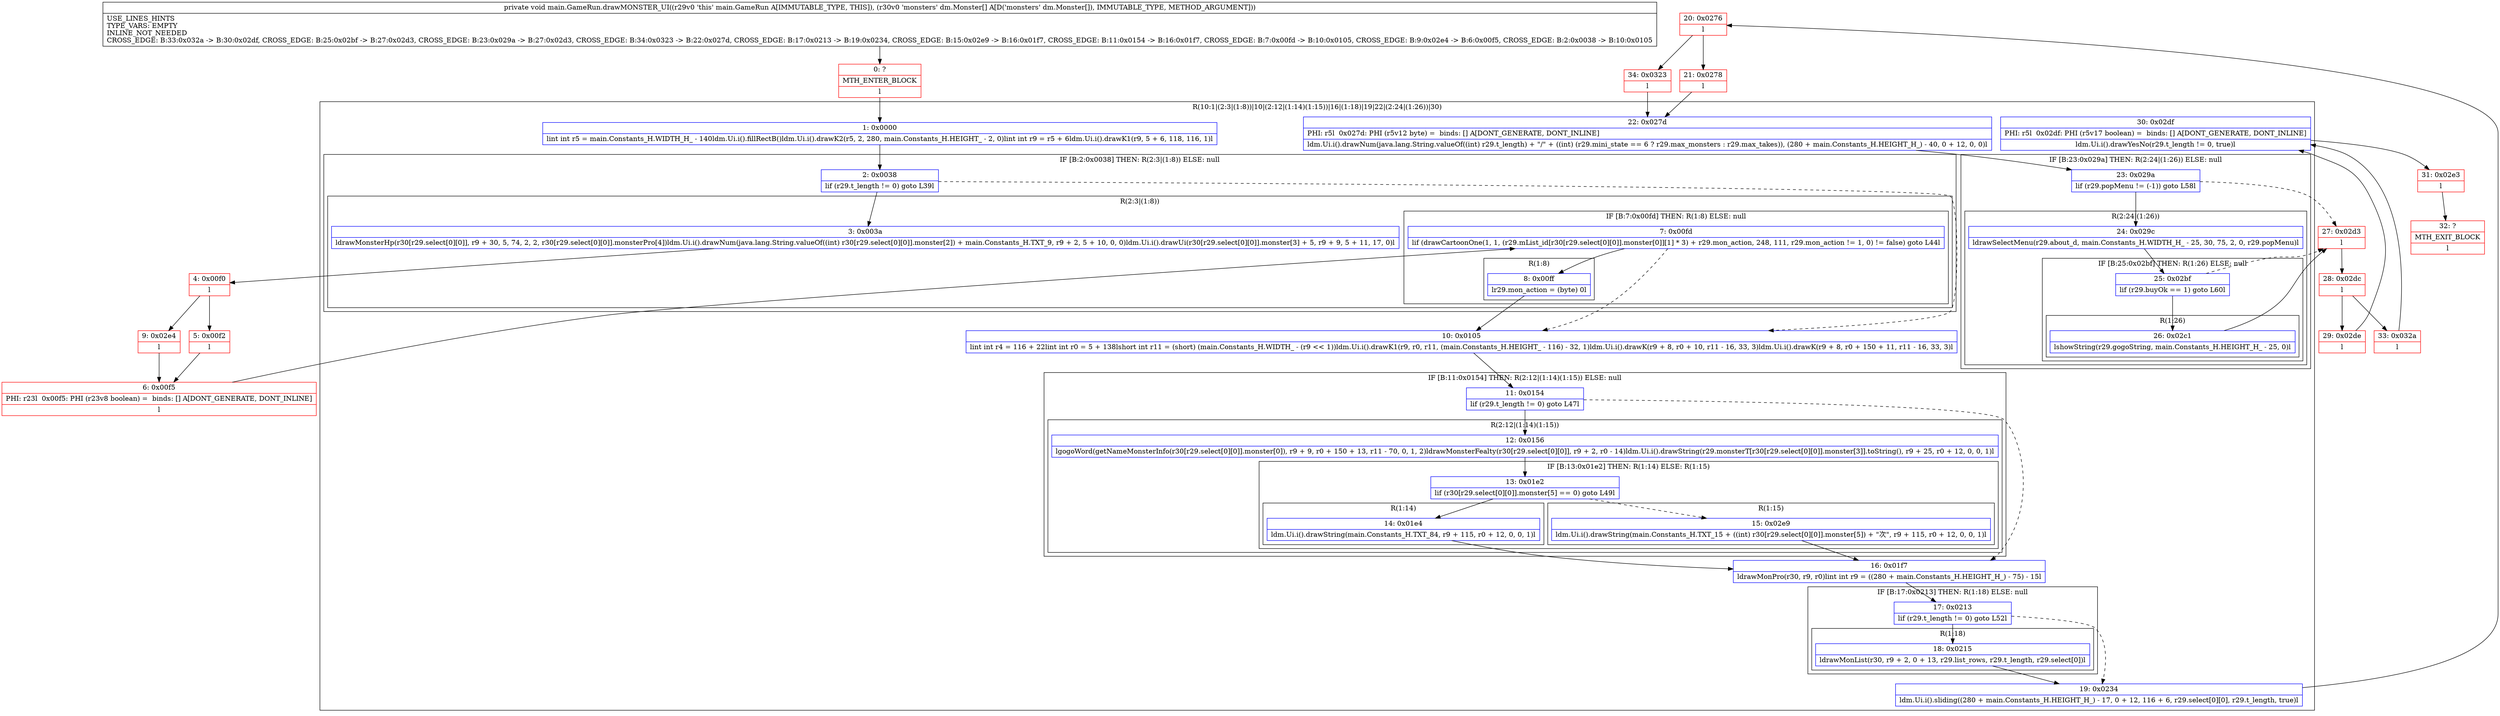 digraph "CFG formain.GameRun.drawMONSTER_UI([Ldm\/Monster;)V" {
subgraph cluster_Region_1341381364 {
label = "R(10:1|(2:3|(1:8))|10|(2:12|(1:14)(1:15))|16|(1:18)|19|22|(2:24|(1:26))|30)";
node [shape=record,color=blue];
Node_1 [shape=record,label="{1\:\ 0x0000|lint int r5 = main.Constants_H.WIDTH_H_ \- 140ldm.Ui.i().fillRectB()ldm.Ui.i().drawK2(r5, 2, 280, main.Constants_H.HEIGHT_ \- 2, 0)lint int r9 = r5 + 6ldm.Ui.i().drawK1(r9, 5 + 6, 118, 116, 1)l}"];
subgraph cluster_IfRegion_1761185496 {
label = "IF [B:2:0x0038] THEN: R(2:3|(1:8)) ELSE: null";
node [shape=record,color=blue];
Node_2 [shape=record,label="{2\:\ 0x0038|lif (r29.t_length != 0) goto L39l}"];
subgraph cluster_Region_1655444645 {
label = "R(2:3|(1:8))";
node [shape=record,color=blue];
Node_3 [shape=record,label="{3\:\ 0x003a|ldrawMonsterHp(r30[r29.select[0][0]], r9 + 30, 5, 74, 2, 2, r30[r29.select[0][0]].monsterPro[4])ldm.Ui.i().drawNum(java.lang.String.valueOf((int) r30[r29.select[0][0]].monster[2]) + main.Constants_H.TXT_9, r9 + 2, 5 + 10, 0, 0)ldm.Ui.i().drawUi(r30[r29.select[0][0]].monster[3] + 5, r9 + 9, 5 + 11, 17, 0)l}"];
subgraph cluster_IfRegion_1842129342 {
label = "IF [B:7:0x00fd] THEN: R(1:8) ELSE: null";
node [shape=record,color=blue];
Node_7 [shape=record,label="{7\:\ 0x00fd|lif (drawCartoonOne(1, 1, (r29.mList_id[r30[r29.select[0][0]].monster[0]][1] * 3) + r29.mon_action, 248, 111, r29.mon_action != 1, 0) != false) goto L44l}"];
subgraph cluster_Region_1858231775 {
label = "R(1:8)";
node [shape=record,color=blue];
Node_8 [shape=record,label="{8\:\ 0x00ff|lr29.mon_action = (byte) 0l}"];
}
}
}
}
Node_10 [shape=record,label="{10\:\ 0x0105|lint int r4 = 116 + 22lint int r0 = 5 + 138lshort int r11 = (short) (main.Constants_H.WIDTH_ \- (r9 \<\< 1))ldm.Ui.i().drawK1(r9, r0, r11, (main.Constants_H.HEIGHT_ \- 116) \- 32, 1)ldm.Ui.i().drawK(r9 + 8, r0 + 10, r11 \- 16, 33, 3)ldm.Ui.i().drawK(r9 + 8, r0 + 150 + 11, r11 \- 16, 33, 3)l}"];
subgraph cluster_IfRegion_2090755895 {
label = "IF [B:11:0x0154] THEN: R(2:12|(1:14)(1:15)) ELSE: null";
node [shape=record,color=blue];
Node_11 [shape=record,label="{11\:\ 0x0154|lif (r29.t_length != 0) goto L47l}"];
subgraph cluster_Region_1487016946 {
label = "R(2:12|(1:14)(1:15))";
node [shape=record,color=blue];
Node_12 [shape=record,label="{12\:\ 0x0156|lgogoWord(getNameMonsterInfo(r30[r29.select[0][0]].monster[0]), r9 + 9, r0 + 150 + 13, r11 \- 70, 0, 1, 2)ldrawMonsterFealty(r30[r29.select[0][0]], r9 + 2, r0 \- 14)ldm.Ui.i().drawString(r29.monsterT[r30[r29.select[0][0]].monster[3]].toString(), r9 + 25, r0 + 12, 0, 0, 1)l}"];
subgraph cluster_IfRegion_1488304434 {
label = "IF [B:13:0x01e2] THEN: R(1:14) ELSE: R(1:15)";
node [shape=record,color=blue];
Node_13 [shape=record,label="{13\:\ 0x01e2|lif (r30[r29.select[0][0]].monster[5] == 0) goto L49l}"];
subgraph cluster_Region_138321704 {
label = "R(1:14)";
node [shape=record,color=blue];
Node_14 [shape=record,label="{14\:\ 0x01e4|ldm.Ui.i().drawString(main.Constants_H.TXT_84, r9 + 115, r0 + 12, 0, 0, 1)l}"];
}
subgraph cluster_Region_1506529441 {
label = "R(1:15)";
node [shape=record,color=blue];
Node_15 [shape=record,label="{15\:\ 0x02e9|ldm.Ui.i().drawString(main.Constants_H.TXT_15 + ((int) r30[r29.select[0][0]].monster[5]) + \"次\", r9 + 115, r0 + 12, 0, 0, 1)l}"];
}
}
}
}
Node_16 [shape=record,label="{16\:\ 0x01f7|ldrawMonPro(r30, r9, r0)lint int r9 = ((280 + main.Constants_H.HEIGHT_H_) \- 75) \- 15l}"];
subgraph cluster_IfRegion_1346136771 {
label = "IF [B:17:0x0213] THEN: R(1:18) ELSE: null";
node [shape=record,color=blue];
Node_17 [shape=record,label="{17\:\ 0x0213|lif (r29.t_length != 0) goto L52l}"];
subgraph cluster_Region_1539370497 {
label = "R(1:18)";
node [shape=record,color=blue];
Node_18 [shape=record,label="{18\:\ 0x0215|ldrawMonList(r30, r9 + 2, 0 + 13, r29.list_rows, r29.t_length, r29.select[0])l}"];
}
}
Node_19 [shape=record,label="{19\:\ 0x0234|ldm.Ui.i().sliding((280 + main.Constants_H.HEIGHT_H_) \- 17, 0 + 12, 116 + 6, r29.select[0][0], r29.t_length, true)l}"];
Node_22 [shape=record,label="{22\:\ 0x027d|PHI: r5l  0x027d: PHI (r5v12 byte) =  binds: [] A[DONT_GENERATE, DONT_INLINE]\l|ldm.Ui.i().drawNum(java.lang.String.valueOf((int) r29.t_length) + \"\/\" + ((int) (r29.mini_state == 6 ? r29.max_monsters : r29.max_takes)), (280 + main.Constants_H.HEIGHT_H_) \- 40, 0 + 12, 0, 0)l}"];
subgraph cluster_IfRegion_745335230 {
label = "IF [B:23:0x029a] THEN: R(2:24|(1:26)) ELSE: null";
node [shape=record,color=blue];
Node_23 [shape=record,label="{23\:\ 0x029a|lif (r29.popMenu != (\-1)) goto L58l}"];
subgraph cluster_Region_600085723 {
label = "R(2:24|(1:26))";
node [shape=record,color=blue];
Node_24 [shape=record,label="{24\:\ 0x029c|ldrawSelectMenu(r29.about_d, main.Constants_H.WIDTH_H_ \- 25, 30, 75, 2, 0, r29.popMenu)l}"];
subgraph cluster_IfRegion_1447937464 {
label = "IF [B:25:0x02bf] THEN: R(1:26) ELSE: null";
node [shape=record,color=blue];
Node_25 [shape=record,label="{25\:\ 0x02bf|lif (r29.buyOk == 1) goto L60l}"];
subgraph cluster_Region_1704249280 {
label = "R(1:26)";
node [shape=record,color=blue];
Node_26 [shape=record,label="{26\:\ 0x02c1|lshowString(r29.gogoString, main.Constants_H.HEIGHT_H_ \- 25, 0)l}"];
}
}
}
}
Node_30 [shape=record,label="{30\:\ 0x02df|PHI: r5l  0x02df: PHI (r5v17 boolean) =  binds: [] A[DONT_GENERATE, DONT_INLINE]\l|ldm.Ui.i().drawYesNo(r29.t_length != 0, true)l}"];
}
Node_0 [shape=record,color=red,label="{0\:\ ?|MTH_ENTER_BLOCK\l|l}"];
Node_4 [shape=record,color=red,label="{4\:\ 0x00f0|l}"];
Node_5 [shape=record,color=red,label="{5\:\ 0x00f2|l}"];
Node_6 [shape=record,color=red,label="{6\:\ 0x00f5|PHI: r23l  0x00f5: PHI (r23v8 boolean) =  binds: [] A[DONT_GENERATE, DONT_INLINE]\l|l}"];
Node_9 [shape=record,color=red,label="{9\:\ 0x02e4|l}"];
Node_20 [shape=record,color=red,label="{20\:\ 0x0276|l}"];
Node_21 [shape=record,color=red,label="{21\:\ 0x0278|l}"];
Node_27 [shape=record,color=red,label="{27\:\ 0x02d3|l}"];
Node_28 [shape=record,color=red,label="{28\:\ 0x02dc|l}"];
Node_29 [shape=record,color=red,label="{29\:\ 0x02de|l}"];
Node_31 [shape=record,color=red,label="{31\:\ 0x02e3|l}"];
Node_32 [shape=record,color=red,label="{32\:\ ?|MTH_EXIT_BLOCK\l|l}"];
Node_33 [shape=record,color=red,label="{33\:\ 0x032a|l}"];
Node_34 [shape=record,color=red,label="{34\:\ 0x0323|l}"];
MethodNode[shape=record,label="{private void main.GameRun.drawMONSTER_UI((r29v0 'this' main.GameRun A[IMMUTABLE_TYPE, THIS]), (r30v0 'monsters' dm.Monster[] A[D('monsters' dm.Monster[]), IMMUTABLE_TYPE, METHOD_ARGUMENT]))  | USE_LINES_HINTS\lTYPE_VARS: EMPTY\lINLINE_NOT_NEEDED\lCROSS_EDGE: B:33:0x032a \-\> B:30:0x02df, CROSS_EDGE: B:25:0x02bf \-\> B:27:0x02d3, CROSS_EDGE: B:23:0x029a \-\> B:27:0x02d3, CROSS_EDGE: B:34:0x0323 \-\> B:22:0x027d, CROSS_EDGE: B:17:0x0213 \-\> B:19:0x0234, CROSS_EDGE: B:15:0x02e9 \-\> B:16:0x01f7, CROSS_EDGE: B:11:0x0154 \-\> B:16:0x01f7, CROSS_EDGE: B:7:0x00fd \-\> B:10:0x0105, CROSS_EDGE: B:9:0x02e4 \-\> B:6:0x00f5, CROSS_EDGE: B:2:0x0038 \-\> B:10:0x0105\l}"];
MethodNode -> Node_0;
Node_1 -> Node_2;
Node_2 -> Node_3;
Node_2 -> Node_10[style=dashed];
Node_3 -> Node_4;
Node_7 -> Node_8;
Node_7 -> Node_10[style=dashed];
Node_8 -> Node_10;
Node_10 -> Node_11;
Node_11 -> Node_12;
Node_11 -> Node_16[style=dashed];
Node_12 -> Node_13;
Node_13 -> Node_14;
Node_13 -> Node_15[style=dashed];
Node_14 -> Node_16;
Node_15 -> Node_16;
Node_16 -> Node_17;
Node_17 -> Node_18;
Node_17 -> Node_19[style=dashed];
Node_18 -> Node_19;
Node_19 -> Node_20;
Node_22 -> Node_23;
Node_23 -> Node_24;
Node_23 -> Node_27[style=dashed];
Node_24 -> Node_25;
Node_25 -> Node_26;
Node_25 -> Node_27[style=dashed];
Node_26 -> Node_27;
Node_30 -> Node_31;
Node_0 -> Node_1;
Node_4 -> Node_5;
Node_4 -> Node_9;
Node_5 -> Node_6;
Node_6 -> Node_7;
Node_9 -> Node_6;
Node_20 -> Node_21;
Node_20 -> Node_34;
Node_21 -> Node_22;
Node_27 -> Node_28;
Node_28 -> Node_29;
Node_28 -> Node_33;
Node_29 -> Node_30;
Node_31 -> Node_32;
Node_33 -> Node_30;
Node_34 -> Node_22;
}

